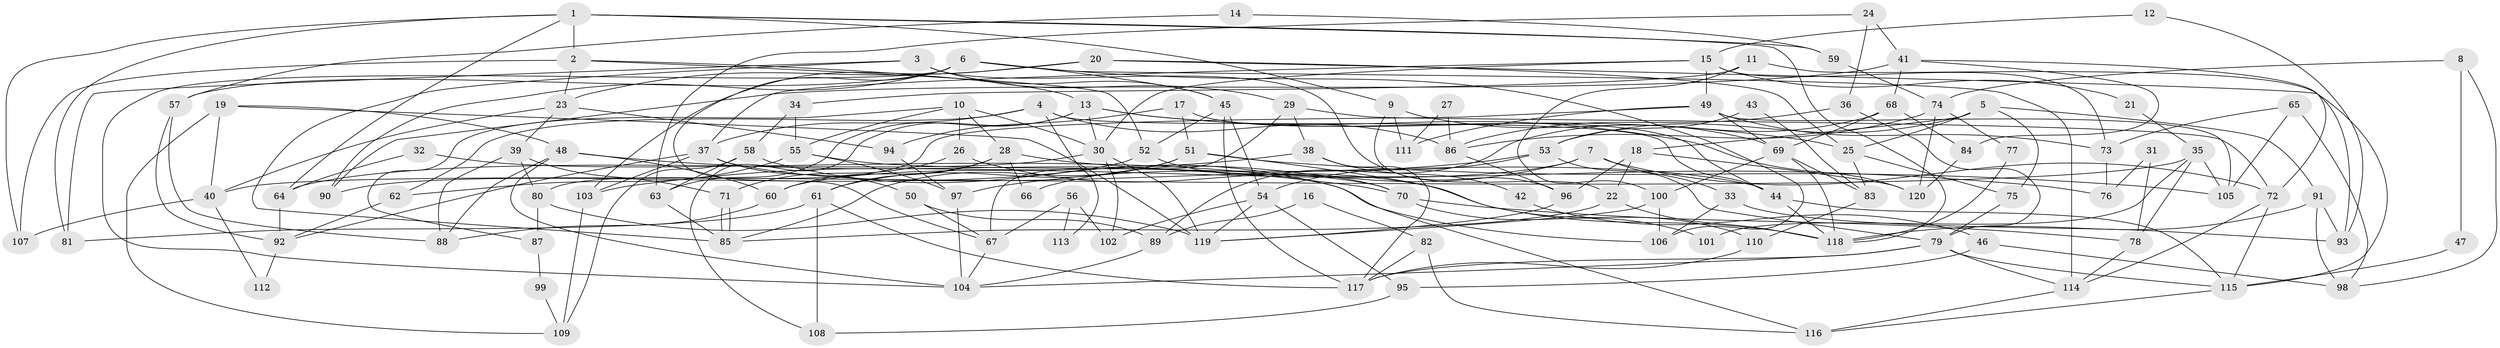 // coarse degree distribution, {7: 0.1643835616438356, 5: 0.0958904109589041, 8: 0.0547945205479452, 9: 0.0547945205479452, 6: 0.1506849315068493, 4: 0.1917808219178082, 3: 0.136986301369863, 2: 0.136986301369863, 11: 0.0136986301369863}
// Generated by graph-tools (version 1.1) at 2025/42/03/06/25 10:42:01]
// undirected, 120 vertices, 240 edges
graph export_dot {
graph [start="1"]
  node [color=gray90,style=filled];
  1;
  2;
  3;
  4;
  5;
  6;
  7;
  8;
  9;
  10;
  11;
  12;
  13;
  14;
  15;
  16;
  17;
  18;
  19;
  20;
  21;
  22;
  23;
  24;
  25;
  26;
  27;
  28;
  29;
  30;
  31;
  32;
  33;
  34;
  35;
  36;
  37;
  38;
  39;
  40;
  41;
  42;
  43;
  44;
  45;
  46;
  47;
  48;
  49;
  50;
  51;
  52;
  53;
  54;
  55;
  56;
  57;
  58;
  59;
  60;
  61;
  62;
  63;
  64;
  65;
  66;
  67;
  68;
  69;
  70;
  71;
  72;
  73;
  74;
  75;
  76;
  77;
  78;
  79;
  80;
  81;
  82;
  83;
  84;
  85;
  86;
  87;
  88;
  89;
  90;
  91;
  92;
  93;
  94;
  95;
  96;
  97;
  98;
  99;
  100;
  101;
  102;
  103;
  104;
  105;
  106;
  107;
  108;
  109;
  110;
  111;
  112;
  113;
  114;
  115;
  116;
  117;
  118;
  119;
  120;
  1 -- 118;
  1 -- 2;
  1 -- 9;
  1 -- 59;
  1 -- 64;
  1 -- 81;
  1 -- 107;
  2 -- 23;
  2 -- 52;
  2 -- 13;
  2 -- 107;
  3 -- 85;
  3 -- 81;
  3 -- 29;
  3 -- 45;
  3 -- 96;
  4 -- 37;
  4 -- 44;
  4 -- 62;
  4 -- 86;
  4 -- 113;
  5 -- 18;
  5 -- 53;
  5 -- 25;
  5 -- 75;
  5 -- 91;
  6 -- 114;
  6 -- 104;
  6 -- 45;
  6 -- 57;
  6 -- 67;
  6 -- 90;
  6 -- 106;
  7 -- 72;
  7 -- 60;
  7 -- 33;
  7 -- 66;
  8 -- 74;
  8 -- 98;
  8 -- 47;
  9 -- 22;
  9 -- 69;
  9 -- 111;
  10 -- 30;
  10 -- 28;
  10 -- 26;
  10 -- 55;
  10 -- 87;
  11 -- 93;
  11 -- 100;
  11 -- 34;
  12 -- 15;
  12 -- 93;
  13 -- 120;
  13 -- 25;
  13 -- 30;
  13 -- 63;
  13 -- 108;
  14 -- 59;
  14 -- 57;
  15 -- 37;
  15 -- 30;
  15 -- 21;
  15 -- 49;
  15 -- 73;
  16 -- 82;
  16 -- 89;
  17 -- 51;
  17 -- 44;
  17 -- 94;
  18 -- 96;
  18 -- 22;
  18 -- 120;
  19 -- 119;
  19 -- 48;
  19 -- 40;
  19 -- 109;
  20 -- 25;
  20 -- 23;
  20 -- 103;
  20 -- 115;
  21 -- 35;
  22 -- 118;
  22 -- 85;
  23 -- 94;
  23 -- 40;
  23 -- 39;
  24 -- 63;
  24 -- 41;
  24 -- 36;
  25 -- 75;
  25 -- 83;
  26 -- 118;
  26 -- 71;
  27 -- 86;
  27 -- 111;
  28 -- 61;
  28 -- 60;
  28 -- 66;
  28 -- 76;
  29 -- 38;
  29 -- 67;
  29 -- 72;
  30 -- 64;
  30 -- 102;
  30 -- 119;
  31 -- 76;
  31 -- 78;
  32 -- 106;
  32 -- 64;
  33 -- 106;
  33 -- 93;
  34 -- 55;
  34 -- 58;
  35 -- 40;
  35 -- 78;
  35 -- 101;
  35 -- 105;
  36 -- 79;
  36 -- 86;
  37 -- 92;
  37 -- 103;
  37 -- 44;
  37 -- 50;
  38 -- 103;
  38 -- 117;
  38 -- 42;
  39 -- 71;
  39 -- 80;
  39 -- 88;
  40 -- 107;
  40 -- 112;
  41 -- 72;
  41 -- 68;
  41 -- 84;
  41 -- 90;
  42 -- 46;
  43 -- 83;
  43 -- 53;
  44 -- 115;
  44 -- 118;
  45 -- 52;
  45 -- 54;
  45 -- 117;
  46 -- 98;
  46 -- 95;
  47 -- 115;
  48 -- 70;
  48 -- 104;
  48 -- 60;
  48 -- 88;
  49 -- 80;
  49 -- 69;
  49 -- 73;
  49 -- 105;
  49 -- 111;
  50 -- 67;
  50 -- 89;
  51 -- 105;
  51 -- 110;
  51 -- 61;
  51 -- 85;
  52 -- 90;
  52 -- 70;
  53 -- 79;
  53 -- 54;
  53 -- 97;
  54 -- 119;
  54 -- 95;
  54 -- 102;
  55 -- 97;
  55 -- 62;
  55 -- 70;
  56 -- 102;
  56 -- 67;
  56 -- 113;
  57 -- 88;
  57 -- 92;
  58 -- 63;
  58 -- 109;
  58 -- 116;
  59 -- 74;
  60 -- 88;
  61 -- 117;
  61 -- 81;
  61 -- 108;
  62 -- 92;
  63 -- 85;
  64 -- 92;
  65 -- 73;
  65 -- 105;
  65 -- 98;
  67 -- 104;
  68 -- 69;
  68 -- 89;
  68 -- 84;
  69 -- 83;
  69 -- 100;
  69 -- 118;
  70 -- 78;
  70 -- 101;
  71 -- 85;
  71 -- 85;
  72 -- 115;
  72 -- 114;
  73 -- 76;
  74 -- 120;
  74 -- 86;
  74 -- 77;
  75 -- 79;
  77 -- 118;
  78 -- 114;
  79 -- 115;
  79 -- 104;
  79 -- 114;
  79 -- 117;
  80 -- 119;
  80 -- 87;
  82 -- 117;
  82 -- 116;
  83 -- 110;
  84 -- 120;
  86 -- 96;
  87 -- 99;
  89 -- 104;
  91 -- 118;
  91 -- 93;
  91 -- 98;
  92 -- 112;
  94 -- 97;
  95 -- 108;
  96 -- 119;
  97 -- 104;
  99 -- 109;
  100 -- 119;
  100 -- 106;
  103 -- 109;
  110 -- 117;
  114 -- 116;
  115 -- 116;
}
